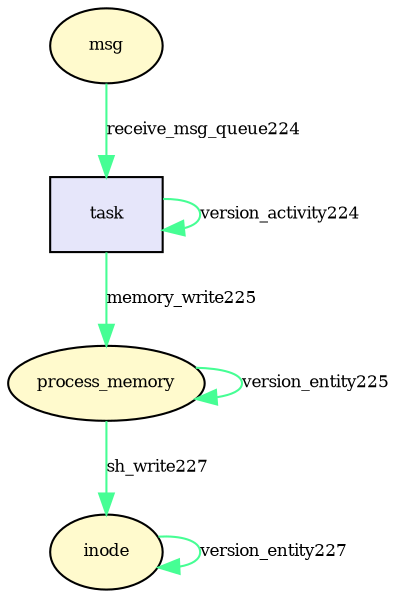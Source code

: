 digraph RGL__DirectedAdjacencyGraph {task[fontsize = 8,label = "task",shape = rectangle, fillcolor="#e6e6fa", style = filled]

task -> task[fontsize = 8,label = "version_activity224", color="#46fe94"]

msg[fontsize = 8,label = "msg",shape = ellipse, fillcolor="#fffacd", style = filled]

msg -> task[fontsize = 8,label = "receive_msg_queue224", color="#46fe94"]

process_memory[fontsize = 8,label = "process_memory",shape = ellipse, fillcolor="#fffacd", style = filled]

process_memory -> process_memory[fontsize = 8,label = "version_entity225", color="#46fe94"]

task -> process_memory[fontsize = 8,label = "memory_write225", color="#46fe94"]

inode[fontsize = 8,label = "inode",shape = ellipse, fillcolor="#fffacd", style = filled]

inode -> inode[fontsize = 8,label = "version_entity227", color="#46fe94"]

process_memory -> inode[fontsize = 8,label = "sh_write227", color="#46fe94"]

}